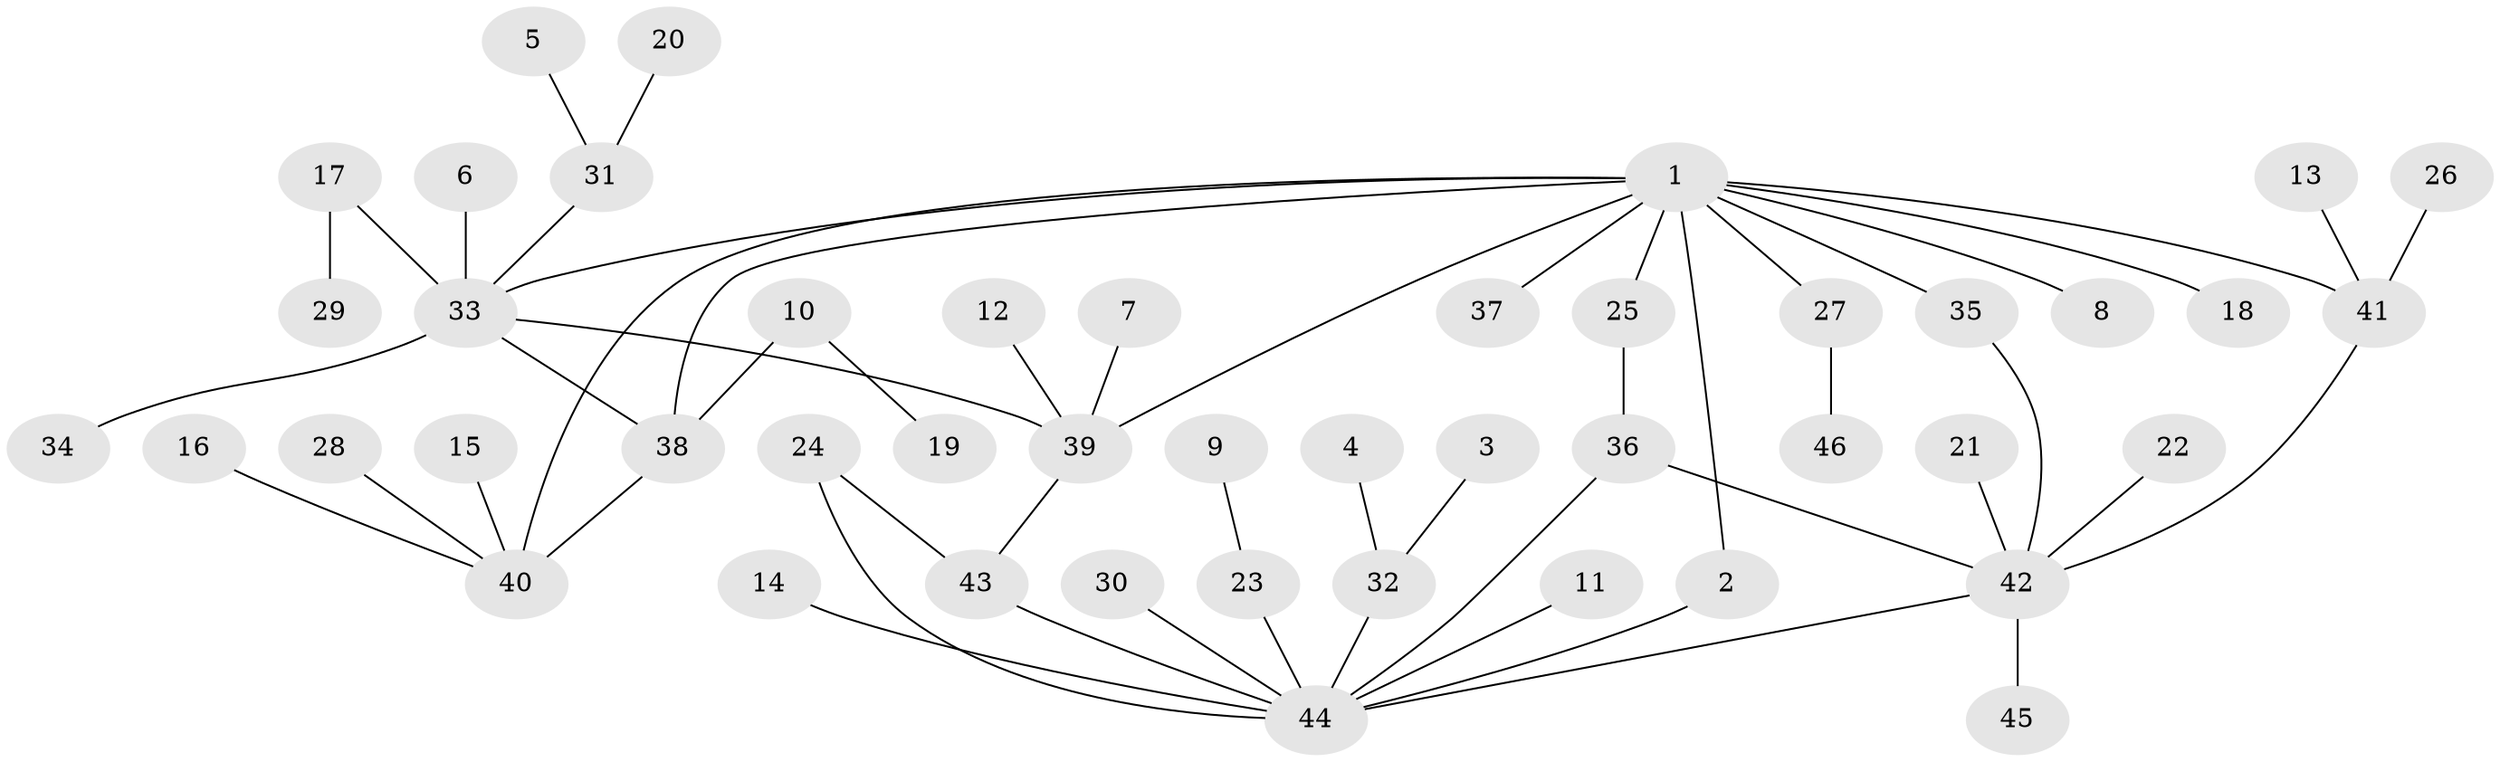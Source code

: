 // original degree distribution, {8: 0.03260869565217391, 2: 0.2391304347826087, 12: 0.010869565217391304, 3: 0.05434782608695652, 9: 0.010869565217391304, 5: 0.03260869565217391, 6: 0.021739130434782608, 1: 0.532608695652174, 4: 0.06521739130434782}
// Generated by graph-tools (version 1.1) at 2025/26/03/09/25 03:26:08]
// undirected, 46 vertices, 54 edges
graph export_dot {
graph [start="1"]
  node [color=gray90,style=filled];
  1;
  2;
  3;
  4;
  5;
  6;
  7;
  8;
  9;
  10;
  11;
  12;
  13;
  14;
  15;
  16;
  17;
  18;
  19;
  20;
  21;
  22;
  23;
  24;
  25;
  26;
  27;
  28;
  29;
  30;
  31;
  32;
  33;
  34;
  35;
  36;
  37;
  38;
  39;
  40;
  41;
  42;
  43;
  44;
  45;
  46;
  1 -- 2 [weight=1.0];
  1 -- 8 [weight=1.0];
  1 -- 18 [weight=1.0];
  1 -- 25 [weight=1.0];
  1 -- 27 [weight=2.0];
  1 -- 33 [weight=1.0];
  1 -- 35 [weight=1.0];
  1 -- 37 [weight=1.0];
  1 -- 38 [weight=1.0];
  1 -- 39 [weight=1.0];
  1 -- 40 [weight=2.0];
  1 -- 41 [weight=1.0];
  2 -- 44 [weight=1.0];
  3 -- 32 [weight=1.0];
  4 -- 32 [weight=1.0];
  5 -- 31 [weight=1.0];
  6 -- 33 [weight=1.0];
  7 -- 39 [weight=1.0];
  9 -- 23 [weight=1.0];
  10 -- 19 [weight=1.0];
  10 -- 38 [weight=1.0];
  11 -- 44 [weight=1.0];
  12 -- 39 [weight=1.0];
  13 -- 41 [weight=1.0];
  14 -- 44 [weight=1.0];
  15 -- 40 [weight=1.0];
  16 -- 40 [weight=1.0];
  17 -- 29 [weight=1.0];
  17 -- 33 [weight=1.0];
  20 -- 31 [weight=1.0];
  21 -- 42 [weight=1.0];
  22 -- 42 [weight=1.0];
  23 -- 44 [weight=1.0];
  24 -- 43 [weight=1.0];
  24 -- 44 [weight=1.0];
  25 -- 36 [weight=1.0];
  26 -- 41 [weight=1.0];
  27 -- 46 [weight=1.0];
  28 -- 40 [weight=1.0];
  30 -- 44 [weight=1.0];
  31 -- 33 [weight=1.0];
  32 -- 44 [weight=1.0];
  33 -- 34 [weight=1.0];
  33 -- 38 [weight=1.0];
  33 -- 39 [weight=1.0];
  35 -- 42 [weight=1.0];
  36 -- 42 [weight=1.0];
  36 -- 44 [weight=1.0];
  38 -- 40 [weight=1.0];
  39 -- 43 [weight=1.0];
  41 -- 42 [weight=1.0];
  42 -- 44 [weight=1.0];
  42 -- 45 [weight=1.0];
  43 -- 44 [weight=1.0];
}
